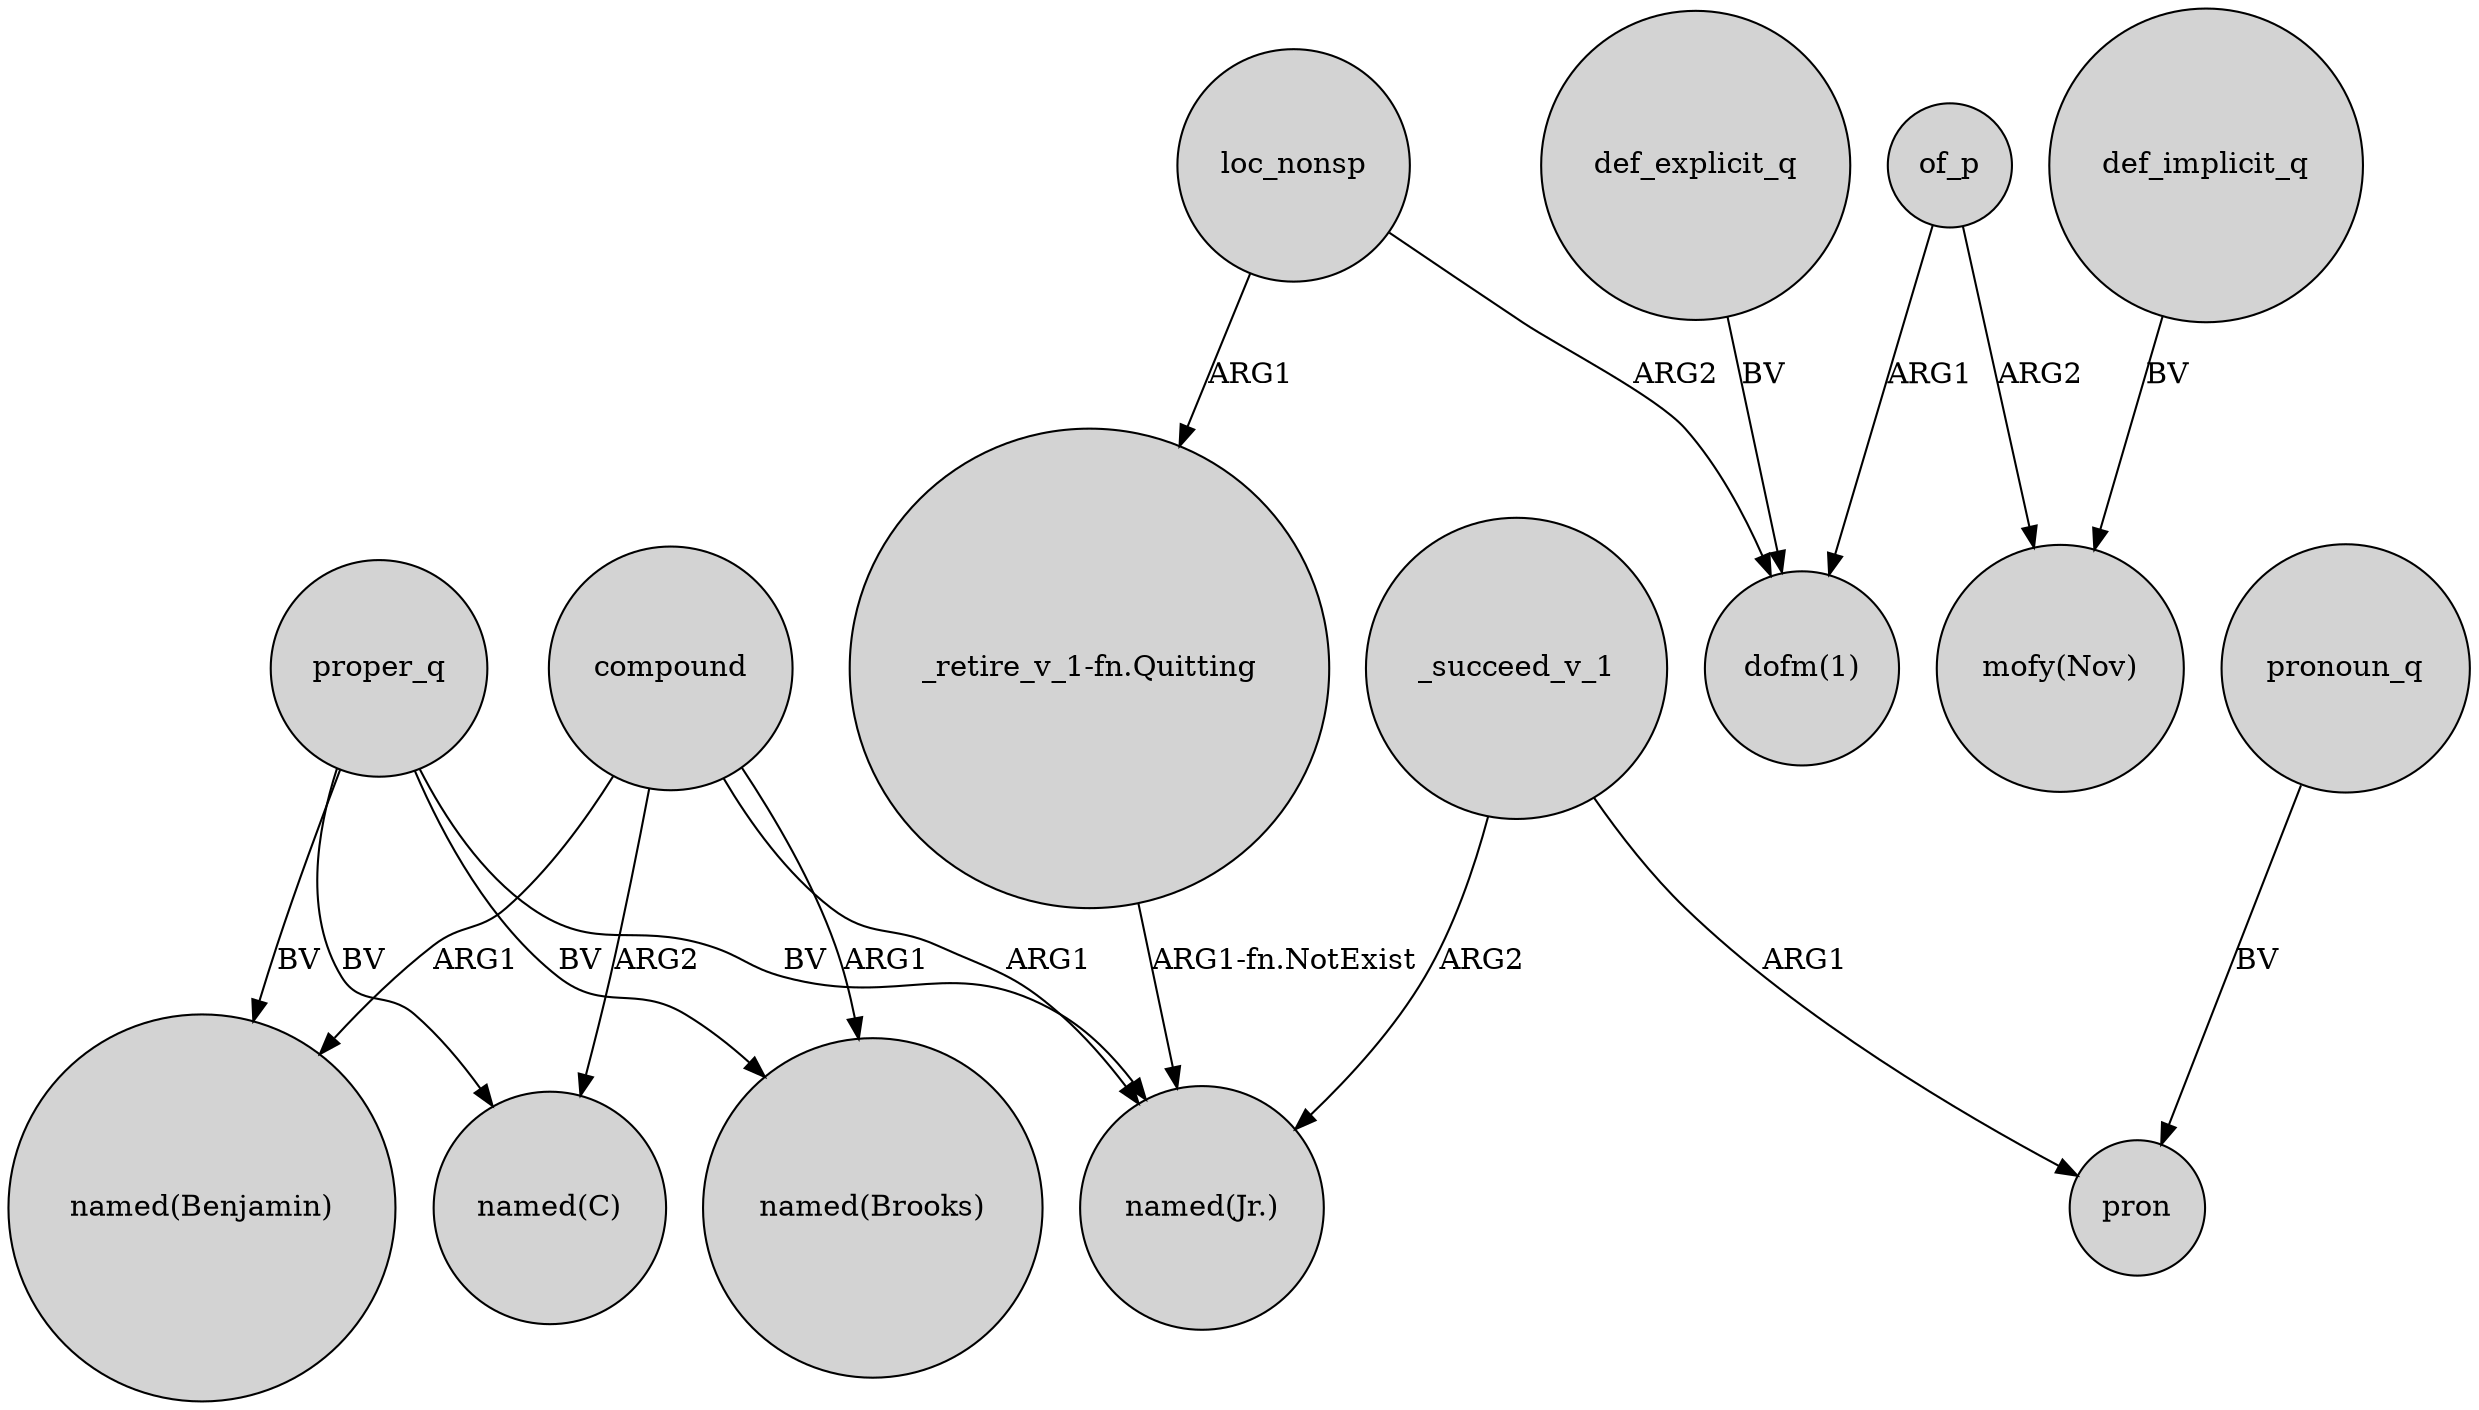 digraph {
	node [shape=circle style=filled]
	proper_q -> "named(C)" [label=BV]
	"_retire_v_1-fn.Quitting" -> "named(Jr.)" [label="ARG1-fn.NotExist"]
	of_p -> "dofm(1)" [label=ARG1]
	compound -> "named(Jr.)" [label=ARG1]
	proper_q -> "named(Jr.)" [label=BV]
	proper_q -> "named(Brooks)" [label=BV]
	_succeed_v_1 -> "named(Jr.)" [label=ARG2]
	compound -> "named(Benjamin)" [label=ARG1]
	of_p -> "mofy(Nov)" [label=ARG2]
	def_implicit_q -> "mofy(Nov)" [label=BV]
	proper_q -> "named(Benjamin)" [label=BV]
	compound -> "named(C)" [label=ARG2]
	def_explicit_q -> "dofm(1)" [label=BV]
	_succeed_v_1 -> pron [label=ARG1]
	loc_nonsp -> "dofm(1)" [label=ARG2]
	loc_nonsp -> "_retire_v_1-fn.Quitting" [label=ARG1]
	compound -> "named(Brooks)" [label=ARG1]
	pronoun_q -> pron [label=BV]
}
